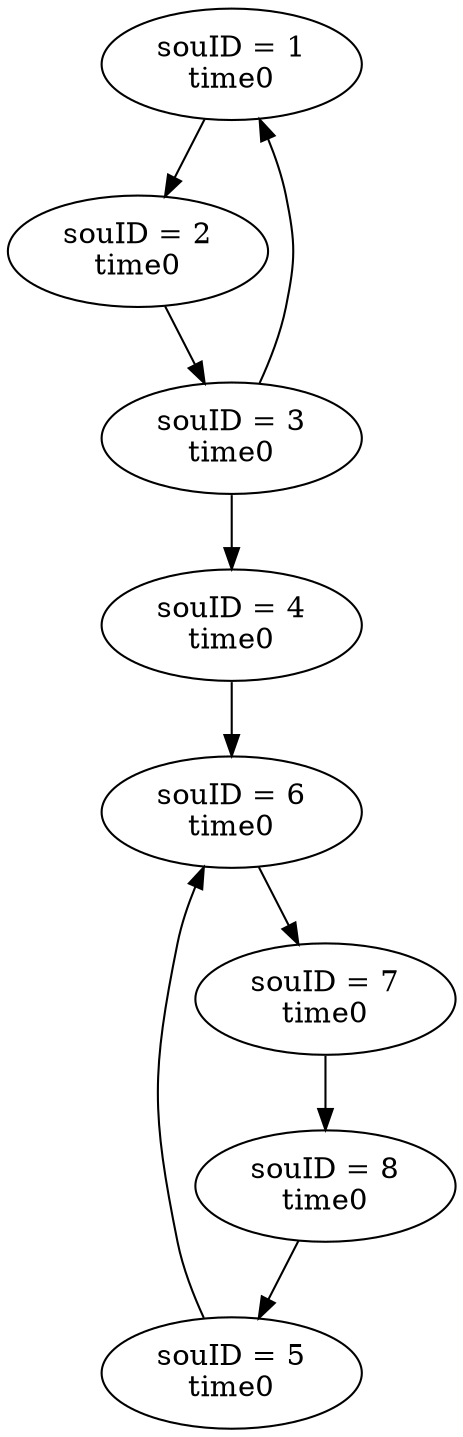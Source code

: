 // OriginGraph0
digraph {
	1 [label="souID = 1
time0"]
	2 [label="souID = 2
time0"]
	3 [label="souID = 3
time0"]
	4 [label="souID = 4
time0"]
	5 [label="souID = 5
time0"]
	6 [label="souID = 6
time0"]
	7 [label="souID = 7
time0"]
	8 [label="souID = 8
time0"]
	1 -> 2
	2 -> 3
	3 -> 1
	3 -> 4
	4 -> 6
	5 -> 6
	6 -> 7
	7 -> 8
	8 -> 5
}
